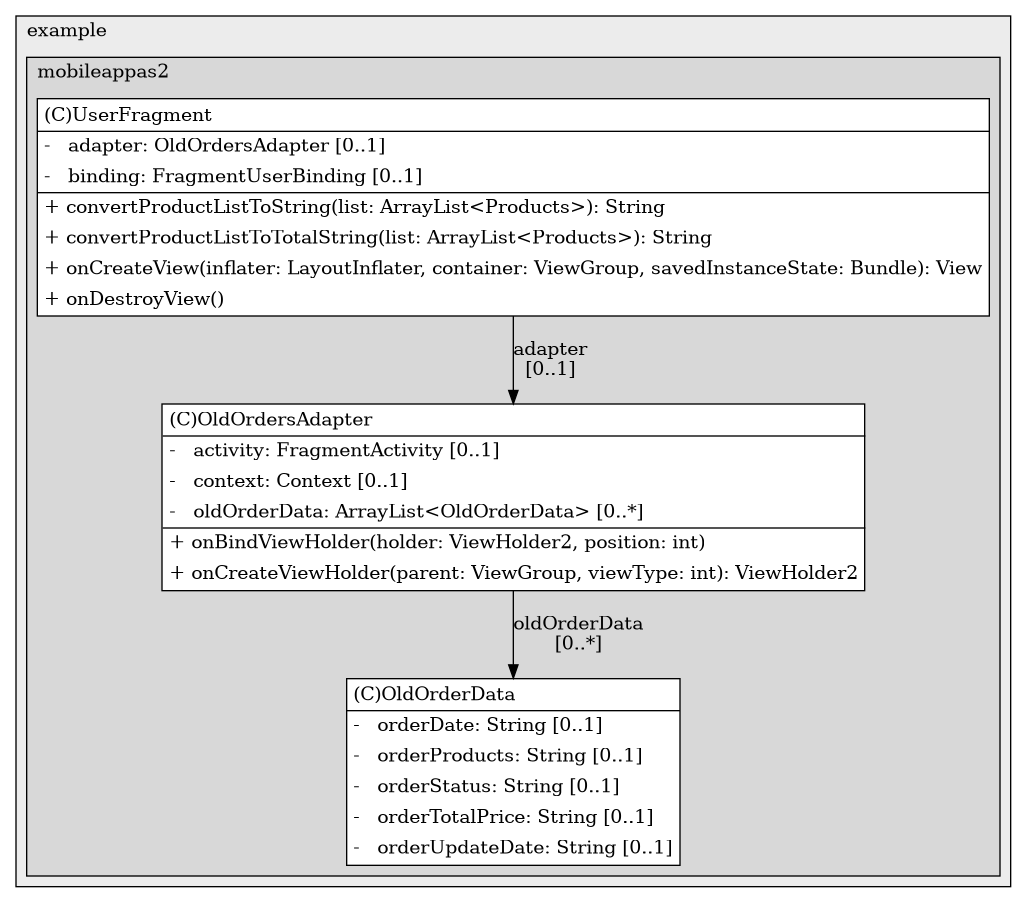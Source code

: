 @startuml

/' diagram meta data start
config=StructureConfiguration;
{
  "projectClassification": {
    "searchMode": "OpenProject", // OpenProject, AllProjects
    "includedProjects": "",
    "pathEndKeywords": "*.impl",
    "isClientPath": "",
    "isClientName": "",
    "isTestPath": "",
    "isTestName": "",
    "isMappingPath": "",
    "isMappingName": "",
    "isDataAccessPath": "",
    "isDataAccessName": "",
    "isDataStructurePath": "",
    "isDataStructureName": "",
    "isInterfaceStructuresPath": "",
    "isInterfaceStructuresName": "",
    "isEntryPointPath": "",
    "isEntryPointName": "",
    "treatFinalFieldsAsMandatory": false
  },
  "graphRestriction": {
    "classPackageExcludeFilter": "",
    "classPackageIncludeFilter": "",
    "classNameExcludeFilter": "",
    "classNameIncludeFilter": "",
    "methodNameExcludeFilter": "",
    "methodNameIncludeFilter": "",
    "removeByInheritance": "", // inheritance/annotation based filtering is done in a second step
    "removeByAnnotation": "",
    "removeByClassPackage": "", // cleanup the graph after inheritance/annotation based filtering is done
    "removeByClassName": "",
    "cutMappings": false,
    "cutEnum": true,
    "cutTests": true,
    "cutClient": true,
    "cutDataAccess": false,
    "cutInterfaceStructures": false,
    "cutDataStructures": false,
    "cutGetterAndSetter": true,
    "cutConstructors": true
  },
  "graphTraversal": {
    "forwardDepth": 6,
    "backwardDepth": 6,
    "classPackageExcludeFilter": "",
    "classPackageIncludeFilter": "",
    "classNameExcludeFilter": "",
    "classNameIncludeFilter": "",
    "methodNameExcludeFilter": "",
    "methodNameIncludeFilter": "",
    "hideMappings": false,
    "hideDataStructures": false,
    "hidePrivateMethods": true,
    "hideInterfaceCalls": true, // indirection: implementation -> interface (is hidden) -> implementation
    "onlyShowApplicationEntryPoints": false, // root node is included
    "useMethodCallsForStructureDiagram": "ForwardOnly" // ForwardOnly, BothDirections, No
  },
  "details": {
    "aggregation": "GroupByClass", // ByClass, GroupByClass, None
    "showClassGenericTypes": true,
    "showMethods": true,
    "showMethodParameterNames": true,
    "showMethodParameterTypes": true,
    "showMethodReturnType": true,
    "showPackageLevels": 2,
    "showDetailedClassStructure": true
  },
  "rootClass": "com.example.mobileappas2.ui.user.OldOrderData",
  "extensionCallbackMethod": "" // qualified.class.name#methodName - signature: public static String method(String)
}
diagram meta data end '/



digraph g {
    rankdir="TB"
    splines=polyline
    

'nodes 
subgraph cluster_1322970774 { 
   	label=example
	labeljust=l
	fillcolor="#ececec"
	style=filled
   
   subgraph cluster_1233910363 { 
   	label=mobileappas2
	labeljust=l
	fillcolor="#d8d8d8"
	style=filled
   
   OldOrderData405971735[
	label=<<TABLE BORDER="1" CELLBORDER="0" CELLPADDING="4" CELLSPACING="0">
<TR><TD ALIGN="LEFT" >(C)OldOrderData</TD></TR>
<HR/>
<TR><TD ALIGN="LEFT" >-   orderDate: String [0..1]</TD></TR>
<TR><TD ALIGN="LEFT" >-   orderProducts: String [0..1]</TD></TR>
<TR><TD ALIGN="LEFT" >-   orderStatus: String [0..1]</TD></TR>
<TR><TD ALIGN="LEFT" >-   orderTotalPrice: String [0..1]</TD></TR>
<TR><TD ALIGN="LEFT" >-   orderUpdateDate: String [0..1]</TD></TR>
</TABLE>>
	style=filled
	margin=0
	shape=plaintext
	fillcolor="#FFFFFF"
];

OldOrdersAdapter405971735[
	label=<<TABLE BORDER="1" CELLBORDER="0" CELLPADDING="4" CELLSPACING="0">
<TR><TD ALIGN="LEFT" >(C)OldOrdersAdapter</TD></TR>
<HR/>
<TR><TD ALIGN="LEFT" >-   activity: FragmentActivity [0..1]</TD></TR>
<TR><TD ALIGN="LEFT" >-   context: Context [0..1]</TD></TR>
<TR><TD ALIGN="LEFT" >-   oldOrderData: ArrayList&lt;OldOrderData&gt; [0..*]</TD></TR>
<HR/>
<TR><TD ALIGN="LEFT" >+ onBindViewHolder(holder: ViewHolder2, position: int)</TD></TR>
<TR><TD ALIGN="LEFT" >+ onCreateViewHolder(parent: ViewGroup, viewType: int): ViewHolder2</TD></TR>
</TABLE>>
	style=filled
	margin=0
	shape=plaintext
	fillcolor="#FFFFFF"
];

UserFragment405971735[
	label=<<TABLE BORDER="1" CELLBORDER="0" CELLPADDING="4" CELLSPACING="0">
<TR><TD ALIGN="LEFT" >(C)UserFragment</TD></TR>
<HR/>
<TR><TD ALIGN="LEFT" >-   adapter: OldOrdersAdapter [0..1]</TD></TR>
<TR><TD ALIGN="LEFT" >-   binding: FragmentUserBinding [0..1]</TD></TR>
<HR/>
<TR><TD ALIGN="LEFT" >+ convertProductListToString(list: ArrayList&lt;Products&gt;): String</TD></TR>
<TR><TD ALIGN="LEFT" >+ convertProductListToTotalString(list: ArrayList&lt;Products&gt;): String</TD></TR>
<TR><TD ALIGN="LEFT" >+ onCreateView(inflater: LayoutInflater, container: ViewGroup, savedInstanceState: Bundle): View</TD></TR>
<TR><TD ALIGN="LEFT" >+ onDestroyView()</TD></TR>
</TABLE>>
	style=filled
	margin=0
	shape=plaintext
	fillcolor="#FFFFFF"
];
} 
} 

'edges    
OldOrdersAdapter405971735 -> OldOrderData405971735[label="oldOrderData
[0..*]"];
UserFragment405971735 -> OldOrdersAdapter405971735[label="adapter
[0..1]"];
    
}
@enduml